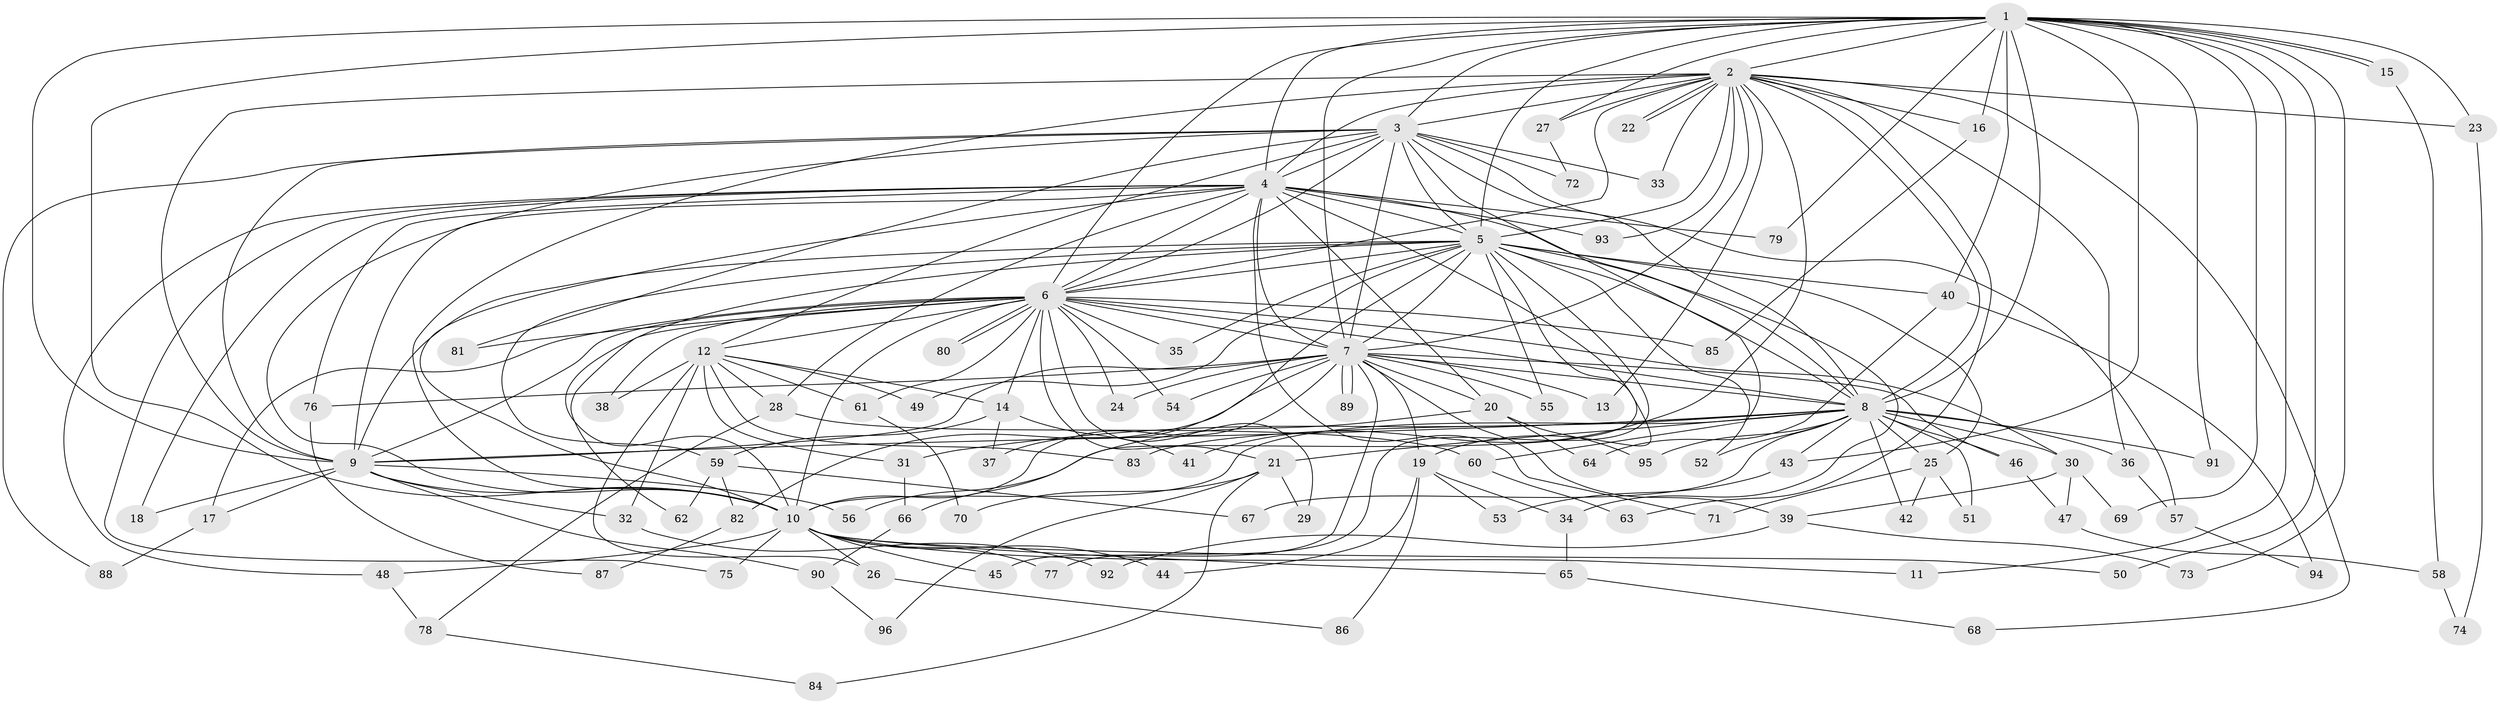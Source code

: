 // Generated by graph-tools (version 1.1) at 2025/11/02/27/25 16:11:02]
// undirected, 96 vertices, 217 edges
graph export_dot {
graph [start="1"]
  node [color=gray90,style=filled];
  1;
  2;
  3;
  4;
  5;
  6;
  7;
  8;
  9;
  10;
  11;
  12;
  13;
  14;
  15;
  16;
  17;
  18;
  19;
  20;
  21;
  22;
  23;
  24;
  25;
  26;
  27;
  28;
  29;
  30;
  31;
  32;
  33;
  34;
  35;
  36;
  37;
  38;
  39;
  40;
  41;
  42;
  43;
  44;
  45;
  46;
  47;
  48;
  49;
  50;
  51;
  52;
  53;
  54;
  55;
  56;
  57;
  58;
  59;
  60;
  61;
  62;
  63;
  64;
  65;
  66;
  67;
  68;
  69;
  70;
  71;
  72;
  73;
  74;
  75;
  76;
  77;
  78;
  79;
  80;
  81;
  82;
  83;
  84;
  85;
  86;
  87;
  88;
  89;
  90;
  91;
  92;
  93;
  94;
  95;
  96;
  1 -- 2;
  1 -- 3;
  1 -- 4;
  1 -- 5;
  1 -- 6;
  1 -- 7;
  1 -- 8;
  1 -- 9;
  1 -- 10;
  1 -- 11;
  1 -- 15;
  1 -- 15;
  1 -- 16;
  1 -- 23;
  1 -- 27;
  1 -- 40;
  1 -- 43;
  1 -- 50;
  1 -- 69;
  1 -- 73;
  1 -- 79;
  1 -- 91;
  2 -- 3;
  2 -- 4;
  2 -- 5;
  2 -- 6;
  2 -- 7;
  2 -- 8;
  2 -- 9;
  2 -- 10;
  2 -- 13;
  2 -- 16;
  2 -- 22;
  2 -- 22;
  2 -- 23;
  2 -- 27;
  2 -- 33;
  2 -- 36;
  2 -- 41;
  2 -- 63;
  2 -- 68;
  2 -- 93;
  3 -- 4;
  3 -- 5;
  3 -- 6;
  3 -- 7;
  3 -- 8;
  3 -- 9;
  3 -- 10;
  3 -- 12;
  3 -- 33;
  3 -- 57;
  3 -- 60;
  3 -- 72;
  3 -- 81;
  3 -- 88;
  4 -- 5;
  4 -- 6;
  4 -- 7;
  4 -- 8;
  4 -- 9;
  4 -- 10;
  4 -- 18;
  4 -- 19;
  4 -- 20;
  4 -- 28;
  4 -- 48;
  4 -- 71;
  4 -- 75;
  4 -- 76;
  4 -- 79;
  4 -- 93;
  5 -- 6;
  5 -- 7;
  5 -- 8;
  5 -- 9;
  5 -- 10;
  5 -- 25;
  5 -- 34;
  5 -- 35;
  5 -- 37;
  5 -- 40;
  5 -- 49;
  5 -- 52;
  5 -- 55;
  5 -- 56;
  5 -- 59;
  5 -- 77;
  6 -- 7;
  6 -- 8;
  6 -- 9;
  6 -- 10;
  6 -- 12;
  6 -- 14;
  6 -- 17;
  6 -- 21;
  6 -- 24;
  6 -- 29;
  6 -- 30;
  6 -- 35;
  6 -- 38;
  6 -- 54;
  6 -- 61;
  6 -- 62;
  6 -- 80;
  6 -- 80;
  6 -- 81;
  6 -- 85;
  7 -- 8;
  7 -- 9;
  7 -- 10;
  7 -- 13;
  7 -- 19;
  7 -- 20;
  7 -- 24;
  7 -- 39;
  7 -- 45;
  7 -- 46;
  7 -- 54;
  7 -- 55;
  7 -- 76;
  7 -- 82;
  7 -- 89;
  7 -- 89;
  8 -- 9;
  8 -- 10;
  8 -- 21;
  8 -- 25;
  8 -- 30;
  8 -- 31;
  8 -- 36;
  8 -- 42;
  8 -- 43;
  8 -- 46;
  8 -- 51;
  8 -- 52;
  8 -- 67;
  8 -- 83;
  8 -- 91;
  8 -- 95;
  9 -- 10;
  9 -- 17;
  9 -- 18;
  9 -- 32;
  9 -- 56;
  9 -- 90;
  10 -- 11;
  10 -- 26;
  10 -- 44;
  10 -- 45;
  10 -- 48;
  10 -- 50;
  10 -- 65;
  10 -- 75;
  10 -- 77;
  12 -- 14;
  12 -- 26;
  12 -- 28;
  12 -- 31;
  12 -- 32;
  12 -- 38;
  12 -- 49;
  12 -- 61;
  12 -- 83;
  14 -- 37;
  14 -- 41;
  14 -- 59;
  15 -- 58;
  16 -- 85;
  17 -- 88;
  19 -- 34;
  19 -- 44;
  19 -- 53;
  19 -- 86;
  20 -- 64;
  20 -- 66;
  20 -- 95;
  21 -- 29;
  21 -- 70;
  21 -- 84;
  21 -- 96;
  23 -- 74;
  25 -- 42;
  25 -- 51;
  25 -- 71;
  26 -- 86;
  27 -- 72;
  28 -- 60;
  28 -- 78;
  30 -- 39;
  30 -- 47;
  30 -- 69;
  31 -- 66;
  32 -- 92;
  34 -- 65;
  36 -- 57;
  39 -- 73;
  39 -- 92;
  40 -- 64;
  40 -- 94;
  43 -- 53;
  46 -- 47;
  47 -- 58;
  48 -- 78;
  57 -- 94;
  58 -- 74;
  59 -- 62;
  59 -- 67;
  59 -- 82;
  60 -- 63;
  61 -- 70;
  65 -- 68;
  66 -- 90;
  76 -- 87;
  78 -- 84;
  82 -- 87;
  90 -- 96;
}
